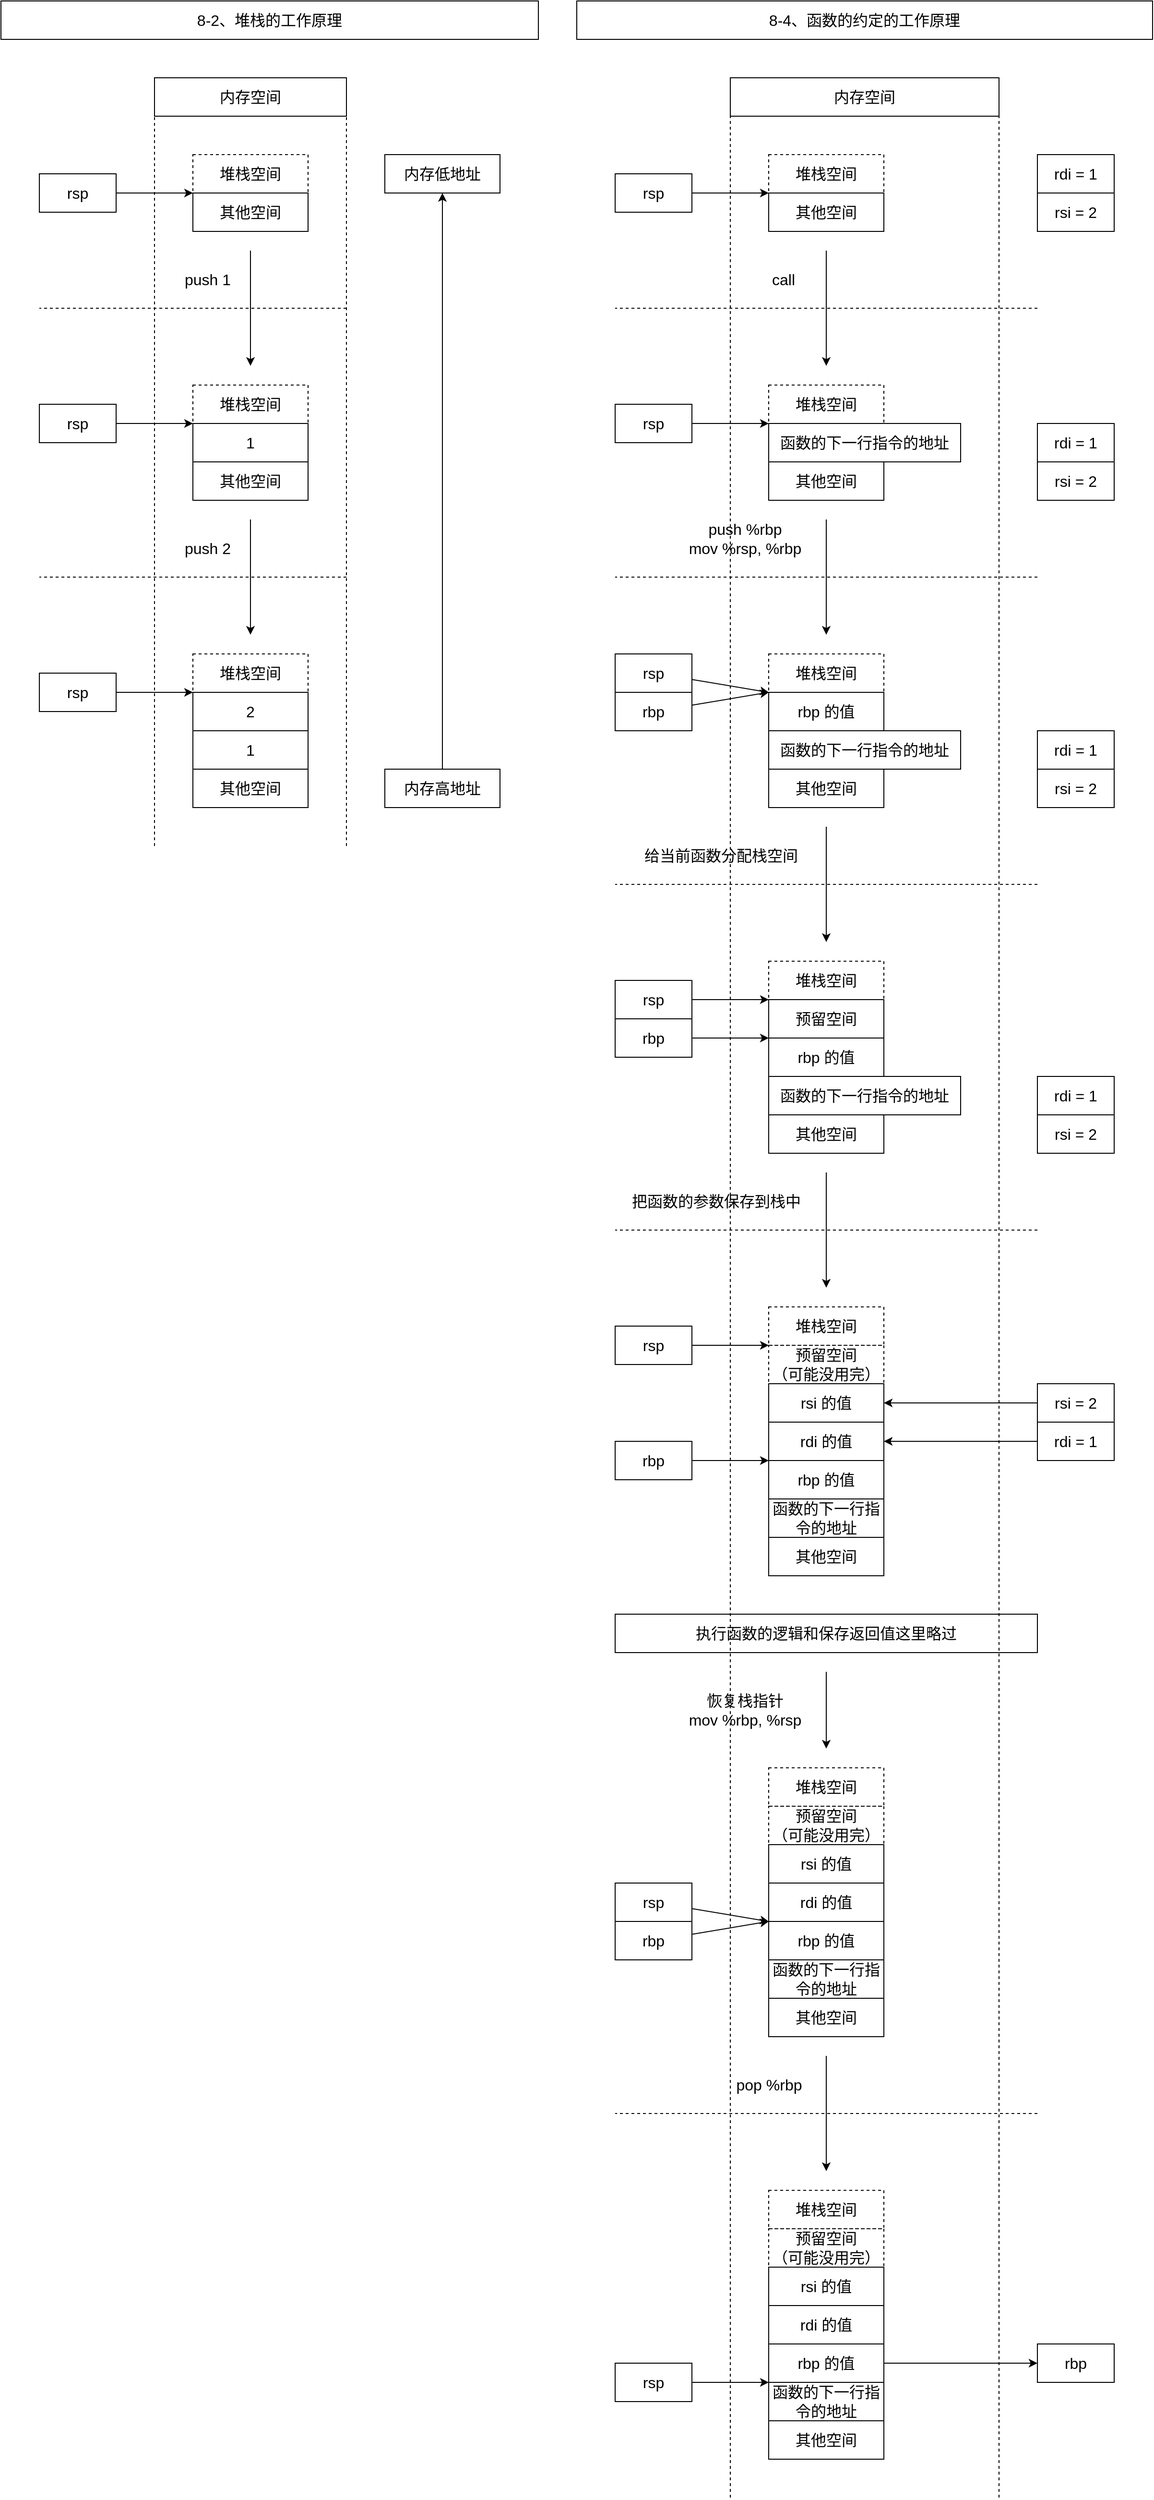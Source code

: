 <mxfile version="17.4.2" type="device"><diagram id="jFZ3DlJ9IxlYxu-9t4Uk" name="第 1 页"><mxGraphModel dx="1088" dy="775" grid="1" gridSize="10" guides="0" tooltips="1" connect="1" arrows="0" fold="1" page="1" pageScale="1" pageWidth="827" pageHeight="1169" math="0" shadow="0"><root><mxCell id="0"/><mxCell id="1" parent="0"/><mxCell id="gfUiSU0rXDCN0qxDwcr0-1" value="8-2、堆栈的工作原理" style="rounded=0;whiteSpace=wrap;html=1;fillColor=none;fontSize=16;" vertex="1" parent="1"><mxGeometry x="40" y="40" width="560" height="40" as="geometry"/></mxCell><mxCell id="gfUiSU0rXDCN0qxDwcr0-2" value="其他空间" style="rounded=0;whiteSpace=wrap;html=1;fillColor=none;fontSize=16;" vertex="1" parent="1"><mxGeometry x="240" y="240" width="120" height="40" as="geometry"/></mxCell><mxCell id="gfUiSU0rXDCN0qxDwcr0-3" value="" style="endArrow=classic;html=1;rounded=0;fontSize=16;" edge="1" parent="1" source="gfUiSU0rXDCN0qxDwcr0-17"><mxGeometry width="50" height="50" relative="1" as="geometry"><mxPoint x="200" y="240" as="sourcePoint"/><mxPoint x="240" y="240" as="targetPoint"/></mxGeometry></mxCell><mxCell id="gfUiSU0rXDCN0qxDwcr0-5" value="1" style="rounded=0;whiteSpace=wrap;html=1;fillColor=none;fontSize=16;" vertex="1" parent="1"><mxGeometry x="240" y="480" width="120" height="40" as="geometry"/></mxCell><mxCell id="gfUiSU0rXDCN0qxDwcr0-12" value="内存低地址" style="rounded=0;whiteSpace=wrap;html=1;fillColor=none;fontSize=16;" vertex="1" parent="1"><mxGeometry x="440" y="200" width="120" height="40" as="geometry"/></mxCell><mxCell id="gfUiSU0rXDCN0qxDwcr0-13" value="内存高地址" style="rounded=0;whiteSpace=wrap;html=1;fillColor=none;fontSize=16;" vertex="1" parent="1"><mxGeometry x="440" y="840" width="120" height="40" as="geometry"/></mxCell><mxCell id="gfUiSU0rXDCN0qxDwcr0-14" value="" style="endArrow=classic;html=1;rounded=0;fontSize=16;" edge="1" parent="1" source="gfUiSU0rXDCN0qxDwcr0-13" target="gfUiSU0rXDCN0qxDwcr0-12"><mxGeometry width="50" height="50" relative="1" as="geometry"><mxPoint x="390" y="290" as="sourcePoint"/><mxPoint x="440" y="240" as="targetPoint"/></mxGeometry></mxCell><mxCell id="gfUiSU0rXDCN0qxDwcr0-15" value="内存空间" style="rounded=0;whiteSpace=wrap;html=1;fillColor=none;fontSize=16;" vertex="1" parent="1"><mxGeometry x="200" y="120" width="200" height="40" as="geometry"/></mxCell><mxCell id="gfUiSU0rXDCN0qxDwcr0-17" value="rsp" style="rounded=0;whiteSpace=wrap;html=1;fillColor=none;fontSize=16;" vertex="1" parent="1"><mxGeometry x="80" y="220" width="80" height="40" as="geometry"/></mxCell><mxCell id="gfUiSU0rXDCN0qxDwcr0-18" value="" style="endArrow=classic;html=1;rounded=0;fontSize=16;" edge="1" parent="1" source="gfUiSU0rXDCN0qxDwcr0-19"><mxGeometry width="50" height="50" relative="1" as="geometry"><mxPoint x="200" y="480" as="sourcePoint"/><mxPoint x="240" y="480" as="targetPoint"/></mxGeometry></mxCell><mxCell id="gfUiSU0rXDCN0qxDwcr0-19" value="rsp" style="rounded=0;whiteSpace=wrap;html=1;fillColor=none;fontSize=16;" vertex="1" parent="1"><mxGeometry x="80" y="460" width="80" height="40" as="geometry"/></mxCell><mxCell id="gfUiSU0rXDCN0qxDwcr0-20" value="push 1" style="text;html=1;align=center;verticalAlign=middle;resizable=0;points=[];autosize=1;strokeColor=none;fillColor=none;fontSize=16;" vertex="1" parent="1"><mxGeometry x="225" y="320" width="60" height="20" as="geometry"/></mxCell><mxCell id="gfUiSU0rXDCN0qxDwcr0-21" value="push 2" style="text;html=1;align=center;verticalAlign=middle;resizable=0;points=[];autosize=1;strokeColor=none;fillColor=none;fontSize=16;" vertex="1" parent="1"><mxGeometry x="225" y="600" width="60" height="20" as="geometry"/></mxCell><mxCell id="gfUiSU0rXDCN0qxDwcr0-22" value="1" style="rounded=0;whiteSpace=wrap;html=1;fillColor=none;fontSize=16;" vertex="1" parent="1"><mxGeometry x="240" y="800" width="120" height="40" as="geometry"/></mxCell><mxCell id="gfUiSU0rXDCN0qxDwcr0-23" value="2" style="rounded=0;whiteSpace=wrap;html=1;fillColor=none;fontSize=16;" vertex="1" parent="1"><mxGeometry x="240" y="760" width="120" height="40" as="geometry"/></mxCell><mxCell id="gfUiSU0rXDCN0qxDwcr0-24" value="" style="endArrow=classic;html=1;rounded=0;fontSize=16;" edge="1" parent="1" source="gfUiSU0rXDCN0qxDwcr0-25"><mxGeometry width="50" height="50" relative="1" as="geometry"><mxPoint x="200" y="760" as="sourcePoint"/><mxPoint x="240" y="760" as="targetPoint"/></mxGeometry></mxCell><mxCell id="gfUiSU0rXDCN0qxDwcr0-25" value="rsp" style="rounded=0;whiteSpace=wrap;html=1;fillColor=none;fontSize=16;" vertex="1" parent="1"><mxGeometry x="80" y="740" width="80" height="40" as="geometry"/></mxCell><mxCell id="gfUiSU0rXDCN0qxDwcr0-26" value="堆栈空间" style="rounded=0;whiteSpace=wrap;html=1;fillColor=none;dashed=1;fontSize=16;" vertex="1" parent="1"><mxGeometry x="240" y="200" width="120" height="40" as="geometry"/></mxCell><mxCell id="gfUiSU0rXDCN0qxDwcr0-27" value="其他空间" style="rounded=0;whiteSpace=wrap;html=1;fillColor=none;fontSize=16;" vertex="1" parent="1"><mxGeometry x="240" y="520" width="120" height="40" as="geometry"/></mxCell><mxCell id="gfUiSU0rXDCN0qxDwcr0-28" value="堆栈空间" style="rounded=0;whiteSpace=wrap;html=1;fillColor=none;dashed=1;fontSize=16;" vertex="1" parent="1"><mxGeometry x="240" y="440" width="120" height="40" as="geometry"/></mxCell><mxCell id="gfUiSU0rXDCN0qxDwcr0-29" value="堆栈空间" style="rounded=0;whiteSpace=wrap;html=1;fillColor=none;dashed=1;fontSize=16;" vertex="1" parent="1"><mxGeometry x="240" y="720" width="120" height="40" as="geometry"/></mxCell><mxCell id="gfUiSU0rXDCN0qxDwcr0-30" value="其他空间" style="rounded=0;whiteSpace=wrap;html=1;fillColor=none;fontSize=16;" vertex="1" parent="1"><mxGeometry x="240" y="840" width="120" height="40" as="geometry"/></mxCell><mxCell id="gfUiSU0rXDCN0qxDwcr0-31" value="" style="endArrow=classic;html=1;rounded=0;fontSize=16;" edge="1" parent="1"><mxGeometry width="50" height="50" relative="1" as="geometry"><mxPoint x="300" y="300" as="sourcePoint"/><mxPoint x="300" y="420" as="targetPoint"/></mxGeometry></mxCell><mxCell id="gfUiSU0rXDCN0qxDwcr0-33" value="" style="endArrow=none;dashed=1;html=1;rounded=0;fontSize=16;" edge="1" parent="1"><mxGeometry width="50" height="50" relative="1" as="geometry"><mxPoint x="200" y="920" as="sourcePoint"/><mxPoint x="200" y="160" as="targetPoint"/></mxGeometry></mxCell><mxCell id="gfUiSU0rXDCN0qxDwcr0-34" value="" style="endArrow=none;dashed=1;html=1;rounded=0;fontSize=16;" edge="1" parent="1"><mxGeometry width="50" height="50" relative="1" as="geometry"><mxPoint x="400" y="360" as="sourcePoint"/><mxPoint x="80" y="360" as="targetPoint"/></mxGeometry></mxCell><mxCell id="gfUiSU0rXDCN0qxDwcr0-35" value="" style="endArrow=none;dashed=1;html=1;rounded=0;fontSize=16;" edge="1" parent="1"><mxGeometry width="50" height="50" relative="1" as="geometry"><mxPoint x="400" y="640" as="sourcePoint"/><mxPoint x="80" y="640" as="targetPoint"/></mxGeometry></mxCell><mxCell id="gfUiSU0rXDCN0qxDwcr0-37" value="" style="endArrow=none;dashed=1;html=1;rounded=0;fontSize=16;" edge="1" parent="1"><mxGeometry width="50" height="50" relative="1" as="geometry"><mxPoint x="400" y="920" as="sourcePoint"/><mxPoint x="400" y="160" as="targetPoint"/></mxGeometry></mxCell><mxCell id="gfUiSU0rXDCN0qxDwcr0-40" value="" style="endArrow=classic;html=1;rounded=0;fontSize=16;" edge="1" parent="1"><mxGeometry width="50" height="50" relative="1" as="geometry"><mxPoint x="300" y="580" as="sourcePoint"/><mxPoint x="300" y="700" as="targetPoint"/></mxGeometry></mxCell><mxCell id="gfUiSU0rXDCN0qxDwcr0-41" value="8-4、函数的约定的工作原理" style="rounded=0;whiteSpace=wrap;html=1;fillColor=none;fontSize=16;" vertex="1" parent="1"><mxGeometry x="640" y="40" width="600" height="40" as="geometry"/></mxCell><mxCell id="gfUiSU0rXDCN0qxDwcr0-42" value="rdi = 1" style="rounded=0;whiteSpace=wrap;html=1;fillColor=none;fontSize=16;" vertex="1" parent="1"><mxGeometry x="1120" y="200" width="80" height="40" as="geometry"/></mxCell><mxCell id="gfUiSU0rXDCN0qxDwcr0-43" value="rsi = 2" style="rounded=0;whiteSpace=wrap;html=1;fillColor=none;fontSize=16;" vertex="1" parent="1"><mxGeometry x="1120" y="240" width="80" height="40" as="geometry"/></mxCell><mxCell id="gfUiSU0rXDCN0qxDwcr0-44" value="其他空间" style="rounded=0;whiteSpace=wrap;html=1;fillColor=none;fontSize=16;" vertex="1" parent="1"><mxGeometry x="840" y="240" width="120" height="40" as="geometry"/></mxCell><mxCell id="gfUiSU0rXDCN0qxDwcr0-45" value="" style="endArrow=classic;html=1;rounded=0;fontSize=16;" edge="1" parent="1" source="gfUiSU0rXDCN0qxDwcr0-47"><mxGeometry width="50" height="50" relative="1" as="geometry"><mxPoint x="800" y="240" as="sourcePoint"/><mxPoint x="840" y="240" as="targetPoint"/></mxGeometry></mxCell><mxCell id="gfUiSU0rXDCN0qxDwcr0-46" value="内存空间" style="rounded=0;whiteSpace=wrap;html=1;fillColor=none;fontSize=16;" vertex="1" parent="1"><mxGeometry x="800" y="120" width="280" height="40" as="geometry"/></mxCell><mxCell id="gfUiSU0rXDCN0qxDwcr0-47" value="rsp" style="rounded=0;whiteSpace=wrap;html=1;fillColor=none;fontSize=16;" vertex="1" parent="1"><mxGeometry x="680" y="220" width="80" height="40" as="geometry"/></mxCell><mxCell id="gfUiSU0rXDCN0qxDwcr0-48" value="堆栈空间" style="rounded=0;whiteSpace=wrap;html=1;fillColor=none;dashed=1;fontSize=16;" vertex="1" parent="1"><mxGeometry x="840" y="200" width="120" height="40" as="geometry"/></mxCell><mxCell id="gfUiSU0rXDCN0qxDwcr0-49" value="rdi = 1" style="rounded=0;whiteSpace=wrap;html=1;fillColor=none;fontSize=16;" vertex="1" parent="1"><mxGeometry x="1120" y="480" width="80" height="40" as="geometry"/></mxCell><mxCell id="gfUiSU0rXDCN0qxDwcr0-50" value="rsi = 2" style="rounded=0;whiteSpace=wrap;html=1;fillColor=none;fontSize=16;" vertex="1" parent="1"><mxGeometry x="1120" y="520" width="80" height="40" as="geometry"/></mxCell><mxCell id="gfUiSU0rXDCN0qxDwcr0-51" value="其他空间" style="rounded=0;whiteSpace=wrap;html=1;fillColor=none;fontSize=16;" vertex="1" parent="1"><mxGeometry x="840" y="520" width="120" height="40" as="geometry"/></mxCell><mxCell id="gfUiSU0rXDCN0qxDwcr0-52" value="" style="endArrow=classic;html=1;rounded=0;fontSize=16;" edge="1" parent="1" source="gfUiSU0rXDCN0qxDwcr0-54"><mxGeometry width="50" height="50" relative="1" as="geometry"><mxPoint x="800" y="480" as="sourcePoint"/><mxPoint x="840" y="480" as="targetPoint"/></mxGeometry></mxCell><mxCell id="gfUiSU0rXDCN0qxDwcr0-54" value="rsp" style="rounded=0;whiteSpace=wrap;html=1;fillColor=none;fontSize=16;" vertex="1" parent="1"><mxGeometry x="680" y="460" width="80" height="40" as="geometry"/></mxCell><mxCell id="gfUiSU0rXDCN0qxDwcr0-55" value="堆栈空间" style="rounded=0;whiteSpace=wrap;html=1;fillColor=none;dashed=1;fontSize=16;" vertex="1" parent="1"><mxGeometry x="840" y="440" width="120" height="40" as="geometry"/></mxCell><mxCell id="gfUiSU0rXDCN0qxDwcr0-57" value="函数的下一行指令的地址" style="rounded=0;whiteSpace=wrap;html=1;fontSize=16;fillColor=none;" vertex="1" parent="1"><mxGeometry x="840" y="480" width="200" height="40" as="geometry"/></mxCell><mxCell id="gfUiSU0rXDCN0qxDwcr0-58" value="call" style="text;html=1;align=center;verticalAlign=middle;resizable=0;points=[];autosize=1;strokeColor=none;fillColor=none;fontSize=16;" vertex="1" parent="1"><mxGeometry x="835" y="320" width="40" height="20" as="geometry"/></mxCell><mxCell id="gfUiSU0rXDCN0qxDwcr0-59" value="" style="endArrow=classic;html=1;rounded=0;fontSize=16;" edge="1" parent="1"><mxGeometry width="50" height="50" relative="1" as="geometry"><mxPoint x="900" y="300" as="sourcePoint"/><mxPoint x="900" y="420" as="targetPoint"/></mxGeometry></mxCell><mxCell id="gfUiSU0rXDCN0qxDwcr0-60" value="" style="endArrow=none;dashed=1;html=1;rounded=0;fontSize=16;" edge="1" parent="1"><mxGeometry width="50" height="50" relative="1" as="geometry"><mxPoint x="1120" y="360" as="sourcePoint"/><mxPoint x="680" y="360" as="targetPoint"/></mxGeometry></mxCell><mxCell id="gfUiSU0rXDCN0qxDwcr0-61" value="rbp 的值" style="rounded=0;whiteSpace=wrap;html=1;fillColor=none;fontSize=16;" vertex="1" parent="1"><mxGeometry x="840" y="760" width="120" height="40" as="geometry"/></mxCell><mxCell id="gfUiSU0rXDCN0qxDwcr0-62" value="rdi = 1" style="rounded=0;whiteSpace=wrap;html=1;fillColor=none;fontSize=16;" vertex="1" parent="1"><mxGeometry x="1120" y="800" width="80" height="40" as="geometry"/></mxCell><mxCell id="gfUiSU0rXDCN0qxDwcr0-63" value="rsi = 2" style="rounded=0;whiteSpace=wrap;html=1;fillColor=none;fontSize=16;" vertex="1" parent="1"><mxGeometry x="1120" y="840" width="80" height="40" as="geometry"/></mxCell><mxCell id="gfUiSU0rXDCN0qxDwcr0-64" value="其他空间" style="rounded=0;whiteSpace=wrap;html=1;fillColor=none;fontSize=16;" vertex="1" parent="1"><mxGeometry x="840" y="840" width="120" height="40" as="geometry"/></mxCell><mxCell id="gfUiSU0rXDCN0qxDwcr0-65" value="" style="endArrow=classic;html=1;rounded=0;fontSize=16;" edge="1" parent="1" source="gfUiSU0rXDCN0qxDwcr0-66"><mxGeometry width="50" height="50" relative="1" as="geometry"><mxPoint x="800" y="760" as="sourcePoint"/><mxPoint x="840" y="760" as="targetPoint"/></mxGeometry></mxCell><mxCell id="gfUiSU0rXDCN0qxDwcr0-66" value="rsp" style="rounded=0;whiteSpace=wrap;html=1;fillColor=none;fontSize=16;" vertex="1" parent="1"><mxGeometry x="680" y="720" width="80" height="40" as="geometry"/></mxCell><mxCell id="gfUiSU0rXDCN0qxDwcr0-67" value="堆栈空间" style="rounded=0;whiteSpace=wrap;html=1;fillColor=none;dashed=1;fontSize=16;" vertex="1" parent="1"><mxGeometry x="840" y="720" width="120" height="40" as="geometry"/></mxCell><mxCell id="gfUiSU0rXDCN0qxDwcr0-68" value="函数的下一行指令的地址" style="rounded=0;whiteSpace=wrap;html=1;fontSize=16;fillColor=none;" vertex="1" parent="1"><mxGeometry x="840" y="800" width="200" height="40" as="geometry"/></mxCell><mxCell id="gfUiSU0rXDCN0qxDwcr0-71" value="rbp 的值" style="rounded=0;whiteSpace=wrap;html=1;fillColor=none;fontSize=16;" vertex="1" parent="1"><mxGeometry x="840" y="1120" width="120" height="40" as="geometry"/></mxCell><mxCell id="gfUiSU0rXDCN0qxDwcr0-72" value="rdi = 1" style="rounded=0;whiteSpace=wrap;html=1;fillColor=none;fontSize=16;" vertex="1" parent="1"><mxGeometry x="1120" y="1160" width="80" height="40" as="geometry"/></mxCell><mxCell id="gfUiSU0rXDCN0qxDwcr0-73" value="rsi = 2" style="rounded=0;whiteSpace=wrap;html=1;fillColor=none;fontSize=16;" vertex="1" parent="1"><mxGeometry x="1120" y="1200" width="80" height="40" as="geometry"/></mxCell><mxCell id="gfUiSU0rXDCN0qxDwcr0-74" value="其他空间" style="rounded=0;whiteSpace=wrap;html=1;fillColor=none;fontSize=16;" vertex="1" parent="1"><mxGeometry x="840" y="1200" width="120" height="40" as="geometry"/></mxCell><mxCell id="gfUiSU0rXDCN0qxDwcr0-75" value="" style="endArrow=classic;html=1;rounded=0;fontSize=16;" edge="1" parent="1" source="gfUiSU0rXDCN0qxDwcr0-76"><mxGeometry width="50" height="50" relative="1" as="geometry"><mxPoint x="800" y="1080" as="sourcePoint"/><mxPoint x="840" y="1080" as="targetPoint"/></mxGeometry></mxCell><mxCell id="gfUiSU0rXDCN0qxDwcr0-76" value="rsp" style="rounded=0;whiteSpace=wrap;html=1;fillColor=none;fontSize=16;" vertex="1" parent="1"><mxGeometry x="680" y="1060" width="80" height="40" as="geometry"/></mxCell><mxCell id="gfUiSU0rXDCN0qxDwcr0-77" value="堆栈空间" style="rounded=0;whiteSpace=wrap;html=1;fillColor=none;dashed=1;fontSize=16;" vertex="1" parent="1"><mxGeometry x="840" y="1040" width="120" height="40" as="geometry"/></mxCell><mxCell id="gfUiSU0rXDCN0qxDwcr0-78" value="函数的下一行指令的地址" style="rounded=0;whiteSpace=wrap;html=1;fontSize=16;fillColor=none;" vertex="1" parent="1"><mxGeometry x="840" y="1160" width="200" height="40" as="geometry"/></mxCell><mxCell id="gfUiSU0rXDCN0qxDwcr0-80" value="预留空间" style="rounded=0;whiteSpace=wrap;html=1;fillColor=none;fontSize=16;" vertex="1" parent="1"><mxGeometry x="840" y="1080" width="120" height="40" as="geometry"/></mxCell><mxCell id="gfUiSU0rXDCN0qxDwcr0-81" value="rbp 的值" style="rounded=0;whiteSpace=wrap;html=1;fillColor=none;fontSize=16;" vertex="1" parent="1"><mxGeometry x="840" y="1560" width="120" height="40" as="geometry"/></mxCell><mxCell id="gfUiSU0rXDCN0qxDwcr0-82" value="rdi = 1" style="rounded=0;whiteSpace=wrap;html=1;fillColor=none;fontSize=16;" vertex="1" parent="1"><mxGeometry x="1120" y="1520" width="80" height="40" as="geometry"/></mxCell><mxCell id="gfUiSU0rXDCN0qxDwcr0-83" value="rsi = 2" style="rounded=0;whiteSpace=wrap;html=1;fillColor=none;fontSize=16;" vertex="1" parent="1"><mxGeometry x="1120" y="1480" width="80" height="40" as="geometry"/></mxCell><mxCell id="gfUiSU0rXDCN0qxDwcr0-84" value="其他空间" style="rounded=0;whiteSpace=wrap;html=1;fillColor=none;fontSize=16;" vertex="1" parent="1"><mxGeometry x="840" y="1640" width="120" height="40" as="geometry"/></mxCell><mxCell id="gfUiSU0rXDCN0qxDwcr0-85" value="" style="endArrow=classic;html=1;rounded=0;fontSize=16;" edge="1" parent="1" source="gfUiSU0rXDCN0qxDwcr0-86"><mxGeometry width="50" height="50" relative="1" as="geometry"><mxPoint x="800" y="1440" as="sourcePoint"/><mxPoint x="840" y="1440" as="targetPoint"/></mxGeometry></mxCell><mxCell id="gfUiSU0rXDCN0qxDwcr0-86" value="rsp" style="rounded=0;whiteSpace=wrap;html=1;fillColor=none;fontSize=16;" vertex="1" parent="1"><mxGeometry x="680" y="1420" width="80" height="40" as="geometry"/></mxCell><mxCell id="gfUiSU0rXDCN0qxDwcr0-87" value="堆栈空间" style="rounded=0;whiteSpace=wrap;html=1;fillColor=none;dashed=1;fontSize=16;" vertex="1" parent="1"><mxGeometry x="840" y="1400" width="120" height="40" as="geometry"/></mxCell><mxCell id="gfUiSU0rXDCN0qxDwcr0-88" value="函数的下一行指令的地址" style="rounded=0;whiteSpace=wrap;html=1;fontSize=16;fillColor=none;" vertex="1" parent="1"><mxGeometry x="840" y="1600" width="120" height="40" as="geometry"/></mxCell><mxCell id="gfUiSU0rXDCN0qxDwcr0-90" value="rdi 的值" style="rounded=0;whiteSpace=wrap;html=1;fillColor=none;fontSize=16;" vertex="1" parent="1"><mxGeometry x="840" y="1520" width="120" height="40" as="geometry"/></mxCell><mxCell id="gfUiSU0rXDCN0qxDwcr0-91" value="rsi 的值" style="rounded=0;whiteSpace=wrap;html=1;fillColor=none;fontSize=16;" vertex="1" parent="1"><mxGeometry x="840" y="1480" width="120" height="40" as="geometry"/></mxCell><mxCell id="gfUiSU0rXDCN0qxDwcr0-92" value="预留空间&lt;br&gt;（可能没用完）" style="rounded=0;whiteSpace=wrap;html=1;fillColor=none;fontSize=16;dashed=1;" vertex="1" parent="1"><mxGeometry x="840" y="1440" width="120" height="40" as="geometry"/></mxCell><mxCell id="gfUiSU0rXDCN0qxDwcr0-94" value="push %rbp&lt;br&gt;mov %rsp, %rbp" style="text;html=1;align=center;verticalAlign=middle;resizable=0;points=[];autosize=1;strokeColor=none;fillColor=none;fontSize=16;" vertex="1" parent="1"><mxGeometry x="750" y="580" width="130" height="40" as="geometry"/></mxCell><mxCell id="gfUiSU0rXDCN0qxDwcr0-95" value="" style="endArrow=classic;html=1;rounded=0;fontSize=16;" edge="1" parent="1"><mxGeometry width="50" height="50" relative="1" as="geometry"><mxPoint x="900" y="580" as="sourcePoint"/><mxPoint x="900" y="700" as="targetPoint"/></mxGeometry></mxCell><mxCell id="gfUiSU0rXDCN0qxDwcr0-96" value="" style="endArrow=none;dashed=1;html=1;rounded=0;fontSize=16;" edge="1" parent="1"><mxGeometry width="50" height="50" relative="1" as="geometry"><mxPoint x="1120" y="640" as="sourcePoint"/><mxPoint x="680" y="640" as="targetPoint"/></mxGeometry></mxCell><mxCell id="gfUiSU0rXDCN0qxDwcr0-97" value="rbp" style="rounded=0;whiteSpace=wrap;html=1;fillColor=none;fontSize=16;" vertex="1" parent="1"><mxGeometry x="680" y="760" width="80" height="40" as="geometry"/></mxCell><mxCell id="gfUiSU0rXDCN0qxDwcr0-98" value="" style="endArrow=classic;html=1;rounded=0;fontSize=16;" edge="1" parent="1" source="gfUiSU0rXDCN0qxDwcr0-97"><mxGeometry width="50" height="50" relative="1" as="geometry"><mxPoint x="780" y="756.667" as="sourcePoint"/><mxPoint x="840" y="760" as="targetPoint"/></mxGeometry></mxCell><mxCell id="gfUiSU0rXDCN0qxDwcr0-99" value="给当前函数分配栈空间" style="text;html=1;align=center;verticalAlign=middle;resizable=0;points=[];autosize=1;strokeColor=none;fillColor=none;fontSize=16;" vertex="1" parent="1"><mxGeometry x="700" y="920" width="180" height="20" as="geometry"/></mxCell><mxCell id="gfUiSU0rXDCN0qxDwcr0-100" value="" style="endArrow=classic;html=1;rounded=0;fontSize=16;" edge="1" parent="1"><mxGeometry width="50" height="50" relative="1" as="geometry"><mxPoint x="900" y="900" as="sourcePoint"/><mxPoint x="900" y="1020" as="targetPoint"/></mxGeometry></mxCell><mxCell id="gfUiSU0rXDCN0qxDwcr0-101" value="" style="endArrow=none;dashed=1;html=1;rounded=0;fontSize=16;" edge="1" parent="1"><mxGeometry width="50" height="50" relative="1" as="geometry"><mxPoint x="1120" y="960" as="sourcePoint"/><mxPoint x="680" y="960" as="targetPoint"/></mxGeometry></mxCell><mxCell id="gfUiSU0rXDCN0qxDwcr0-102" value="" style="endArrow=classic;html=1;rounded=0;fontSize=16;" edge="1" parent="1" source="gfUiSU0rXDCN0qxDwcr0-82" target="gfUiSU0rXDCN0qxDwcr0-90"><mxGeometry width="50" height="50" relative="1" as="geometry"><mxPoint x="1050" y="1520" as="sourcePoint"/><mxPoint x="1100" y="1470" as="targetPoint"/></mxGeometry></mxCell><mxCell id="gfUiSU0rXDCN0qxDwcr0-103" value="" style="endArrow=classic;html=1;rounded=0;fontSize=16;" edge="1" parent="1" source="gfUiSU0rXDCN0qxDwcr0-83" target="gfUiSU0rXDCN0qxDwcr0-91"><mxGeometry width="50" height="50" relative="1" as="geometry"><mxPoint x="1100" y="1508.696" as="sourcePoint"/><mxPoint x="970" y="1536.957" as="targetPoint"/></mxGeometry></mxCell><mxCell id="gfUiSU0rXDCN0qxDwcr0-104" value="rbp" style="rounded=0;whiteSpace=wrap;html=1;fillColor=none;fontSize=16;" vertex="1" parent="1"><mxGeometry x="680" y="1100" width="80" height="40" as="geometry"/></mxCell><mxCell id="gfUiSU0rXDCN0qxDwcr0-105" value="" style="endArrow=classic;html=1;rounded=0;fontSize=16;" edge="1" parent="1" source="gfUiSU0rXDCN0qxDwcr0-104"><mxGeometry width="50" height="50" relative="1" as="geometry"><mxPoint x="780" y="1116.667" as="sourcePoint"/><mxPoint x="840" y="1120" as="targetPoint"/></mxGeometry></mxCell><mxCell id="gfUiSU0rXDCN0qxDwcr0-106" value="rbp" style="rounded=0;whiteSpace=wrap;html=1;fillColor=none;fontSize=16;" vertex="1" parent="1"><mxGeometry x="680" y="1540" width="80" height="40" as="geometry"/></mxCell><mxCell id="gfUiSU0rXDCN0qxDwcr0-107" value="" style="endArrow=classic;html=1;rounded=0;fontSize=16;" edge="1" parent="1" source="gfUiSU0rXDCN0qxDwcr0-106"><mxGeometry width="50" height="50" relative="1" as="geometry"><mxPoint x="780" y="1556.667" as="sourcePoint"/><mxPoint x="840" y="1560" as="targetPoint"/></mxGeometry></mxCell><mxCell id="gfUiSU0rXDCN0qxDwcr0-109" value="" style="endArrow=classic;html=1;rounded=0;fontSize=16;" edge="1" parent="1"><mxGeometry width="50" height="50" relative="1" as="geometry"><mxPoint x="900" y="1260" as="sourcePoint"/><mxPoint x="900" y="1380" as="targetPoint"/></mxGeometry></mxCell><mxCell id="gfUiSU0rXDCN0qxDwcr0-110" value="" style="endArrow=none;dashed=1;html=1;rounded=0;fontSize=16;" edge="1" parent="1"><mxGeometry width="50" height="50" relative="1" as="geometry"><mxPoint x="1120" y="1320" as="sourcePoint"/><mxPoint x="680" y="1320" as="targetPoint"/></mxGeometry></mxCell><mxCell id="gfUiSU0rXDCN0qxDwcr0-111" value="把函数的参数保存到栈中" style="text;html=1;align=center;verticalAlign=middle;resizable=0;points=[];autosize=1;strokeColor=none;fillColor=none;fontSize=16;" vertex="1" parent="1"><mxGeometry x="690" y="1280" width="190" height="20" as="geometry"/></mxCell><mxCell id="gfUiSU0rXDCN0qxDwcr0-112" value="" style="endArrow=classic;html=1;rounded=0;fontSize=16;" edge="1" parent="1"><mxGeometry width="50" height="50" relative="1" as="geometry"><mxPoint x="900" y="1780" as="sourcePoint"/><mxPoint x="900" y="1860" as="targetPoint"/></mxGeometry></mxCell><mxCell id="gfUiSU0rXDCN0qxDwcr0-113" value="" style="endArrow=none;dashed=1;html=1;rounded=0;fontSize=16;" edge="1" parent="1"><mxGeometry width="50" height="50" relative="1" as="geometry"><mxPoint x="1120" y="2240" as="sourcePoint"/><mxPoint x="680" y="2240" as="targetPoint"/></mxGeometry></mxCell><mxCell id="gfUiSU0rXDCN0qxDwcr0-115" value="rbp 的值" style="rounded=0;whiteSpace=wrap;html=1;fillColor=none;fontSize=16;" vertex="1" parent="1"><mxGeometry x="840" y="2040" width="120" height="40" as="geometry"/></mxCell><mxCell id="gfUiSU0rXDCN0qxDwcr0-116" value="其他空间" style="rounded=0;whiteSpace=wrap;html=1;fillColor=none;fontSize=16;" vertex="1" parent="1"><mxGeometry x="840" y="2120" width="120" height="40" as="geometry"/></mxCell><mxCell id="gfUiSU0rXDCN0qxDwcr0-117" value="" style="endArrow=classic;html=1;rounded=0;fontSize=16;" edge="1" parent="1" source="gfUiSU0rXDCN0qxDwcr0-118"><mxGeometry width="50" height="50" relative="1" as="geometry"><mxPoint x="800" y="2020" as="sourcePoint"/><mxPoint x="840" y="2040" as="targetPoint"/></mxGeometry></mxCell><mxCell id="gfUiSU0rXDCN0qxDwcr0-118" value="rsp" style="rounded=0;whiteSpace=wrap;html=1;fillColor=none;fontSize=16;" vertex="1" parent="1"><mxGeometry x="680" y="2000" width="80" height="40" as="geometry"/></mxCell><mxCell id="gfUiSU0rXDCN0qxDwcr0-119" value="堆栈空间" style="rounded=0;whiteSpace=wrap;html=1;fillColor=none;dashed=1;fontSize=16;" vertex="1" parent="1"><mxGeometry x="840" y="1880" width="120" height="40" as="geometry"/></mxCell><mxCell id="gfUiSU0rXDCN0qxDwcr0-120" value="函数的下一行指令的地址" style="rounded=0;whiteSpace=wrap;html=1;fontSize=16;fillColor=none;" vertex="1" parent="1"><mxGeometry x="840" y="2080" width="120" height="40" as="geometry"/></mxCell><mxCell id="gfUiSU0rXDCN0qxDwcr0-121" value="rdi 的值" style="rounded=0;whiteSpace=wrap;html=1;fillColor=none;fontSize=16;" vertex="1" parent="1"><mxGeometry x="840" y="2000" width="120" height="40" as="geometry"/></mxCell><mxCell id="gfUiSU0rXDCN0qxDwcr0-122" value="rsi 的值" style="rounded=0;whiteSpace=wrap;html=1;fillColor=none;fontSize=16;" vertex="1" parent="1"><mxGeometry x="840" y="1960" width="120" height="40" as="geometry"/></mxCell><mxCell id="gfUiSU0rXDCN0qxDwcr0-123" value="预留空间&lt;br&gt;（可能没用完）" style="rounded=0;whiteSpace=wrap;html=1;fillColor=none;fontSize=16;dashed=1;" vertex="1" parent="1"><mxGeometry x="840" y="1920" width="120" height="40" as="geometry"/></mxCell><mxCell id="gfUiSU0rXDCN0qxDwcr0-126" value="rbp 的值" style="rounded=0;whiteSpace=wrap;html=1;fillColor=none;fontSize=16;" vertex="1" parent="1"><mxGeometry x="840" y="2480" width="120" height="40" as="geometry"/></mxCell><mxCell id="gfUiSU0rXDCN0qxDwcr0-127" value="其他空间" style="rounded=0;whiteSpace=wrap;html=1;fillColor=none;fontSize=16;" vertex="1" parent="1"><mxGeometry x="840" y="2560" width="120" height="40" as="geometry"/></mxCell><mxCell id="gfUiSU0rXDCN0qxDwcr0-128" value="" style="endArrow=classic;html=1;rounded=0;fontSize=16;" edge="1" parent="1" source="gfUiSU0rXDCN0qxDwcr0-129"><mxGeometry width="50" height="50" relative="1" as="geometry"><mxPoint x="800" y="2520" as="sourcePoint"/><mxPoint x="840" y="2520" as="targetPoint"/></mxGeometry></mxCell><mxCell id="gfUiSU0rXDCN0qxDwcr0-129" value="rsp" style="rounded=0;whiteSpace=wrap;html=1;fillColor=none;fontSize=16;" vertex="1" parent="1"><mxGeometry x="680" y="2500" width="80" height="40" as="geometry"/></mxCell><mxCell id="gfUiSU0rXDCN0qxDwcr0-130" value="堆栈空间" style="rounded=0;whiteSpace=wrap;html=1;fillColor=none;dashed=1;fontSize=16;" vertex="1" parent="1"><mxGeometry x="840" y="2320" width="120" height="40" as="geometry"/></mxCell><mxCell id="gfUiSU0rXDCN0qxDwcr0-131" value="函数的下一行指令的地址" style="rounded=0;whiteSpace=wrap;html=1;fontSize=16;fillColor=none;" vertex="1" parent="1"><mxGeometry x="840" y="2520" width="120" height="40" as="geometry"/></mxCell><mxCell id="gfUiSU0rXDCN0qxDwcr0-132" value="rdi 的值" style="rounded=0;whiteSpace=wrap;html=1;fillColor=none;fontSize=16;" vertex="1" parent="1"><mxGeometry x="840" y="2440" width="120" height="40" as="geometry"/></mxCell><mxCell id="gfUiSU0rXDCN0qxDwcr0-133" value="rsi 的值" style="rounded=0;whiteSpace=wrap;html=1;fillColor=none;fontSize=16;" vertex="1" parent="1"><mxGeometry x="840" y="2400" width="120" height="40" as="geometry"/></mxCell><mxCell id="gfUiSU0rXDCN0qxDwcr0-134" value="预留空间&lt;br&gt;（可能没用完）" style="rounded=0;whiteSpace=wrap;html=1;fillColor=none;fontSize=16;dashed=1;" vertex="1" parent="1"><mxGeometry x="840" y="2360" width="120" height="40" as="geometry"/></mxCell><mxCell id="gfUiSU0rXDCN0qxDwcr0-135" value="&lt;span&gt;执行函数的逻辑和保存返回值这里略过&lt;/span&gt;" style="rounded=0;whiteSpace=wrap;html=1;fillColor=none;fontSize=16;" vertex="1" parent="1"><mxGeometry x="680" y="1720" width="440" height="40" as="geometry"/></mxCell><mxCell id="gfUiSU0rXDCN0qxDwcr0-136" value="恢复栈指针&lt;br&gt;mov %rbp, %rsp" style="text;html=1;align=center;verticalAlign=middle;resizable=0;points=[];autosize=1;strokeColor=none;fillColor=none;fontSize=16;" vertex="1" parent="1"><mxGeometry x="750" y="1800" width="130" height="40" as="geometry"/></mxCell><mxCell id="gfUiSU0rXDCN0qxDwcr0-138" value="" style="endArrow=classic;html=1;rounded=0;fontSize=16;" edge="1" parent="1"><mxGeometry width="50" height="50" relative="1" as="geometry"><mxPoint x="900" y="2180" as="sourcePoint"/><mxPoint x="900" y="2300" as="targetPoint"/></mxGeometry></mxCell><mxCell id="gfUiSU0rXDCN0qxDwcr0-139" value="pop %rbp" style="text;html=1;align=center;verticalAlign=middle;resizable=0;points=[];autosize=1;strokeColor=none;fillColor=none;fontSize=16;" vertex="1" parent="1"><mxGeometry x="800" y="2200" width="80" height="20" as="geometry"/></mxCell><mxCell id="gfUiSU0rXDCN0qxDwcr0-140" value="rbp" style="rounded=0;whiteSpace=wrap;html=1;fillColor=none;fontSize=16;" vertex="1" parent="1"><mxGeometry x="680" y="2040" width="80" height="40" as="geometry"/></mxCell><mxCell id="gfUiSU0rXDCN0qxDwcr0-141" value="" style="endArrow=classic;html=1;rounded=0;fontSize=16;" edge="1" parent="1" source="gfUiSU0rXDCN0qxDwcr0-140"><mxGeometry width="50" height="50" relative="1" as="geometry"><mxPoint x="780" y="2056.667" as="sourcePoint"/><mxPoint x="840" y="2040" as="targetPoint"/></mxGeometry></mxCell><mxCell id="gfUiSU0rXDCN0qxDwcr0-142" value="rbp" style="rounded=0;whiteSpace=wrap;html=1;fillColor=none;fontSize=16;" vertex="1" parent="1"><mxGeometry x="1120" y="2480" width="80" height="40" as="geometry"/></mxCell><mxCell id="gfUiSU0rXDCN0qxDwcr0-143" value="" style="endArrow=classic;html=1;rounded=0;fontSize=16;" edge="1" parent="1" source="gfUiSU0rXDCN0qxDwcr0-126" target="gfUiSU0rXDCN0qxDwcr0-142"><mxGeometry width="50" height="50" relative="1" as="geometry"><mxPoint x="770" y="2063.333" as="sourcePoint"/><mxPoint x="850" y="2050" as="targetPoint"/></mxGeometry></mxCell><mxCell id="gfUiSU0rXDCN0qxDwcr0-144" value="" style="endArrow=none;dashed=1;html=1;rounded=0;fontSize=16;" edge="1" parent="1"><mxGeometry width="50" height="50" relative="1" as="geometry"><mxPoint x="1080" y="2640" as="sourcePoint"/><mxPoint x="1080" y="160" as="targetPoint"/></mxGeometry></mxCell><mxCell id="gfUiSU0rXDCN0qxDwcr0-145" value="" style="endArrow=none;dashed=1;html=1;rounded=0;fontSize=16;" edge="1" parent="1"><mxGeometry width="50" height="50" relative="1" as="geometry"><mxPoint x="800" y="2640" as="sourcePoint"/><mxPoint x="800" y="160" as="targetPoint"/></mxGeometry></mxCell></root></mxGraphModel></diagram></mxfile>